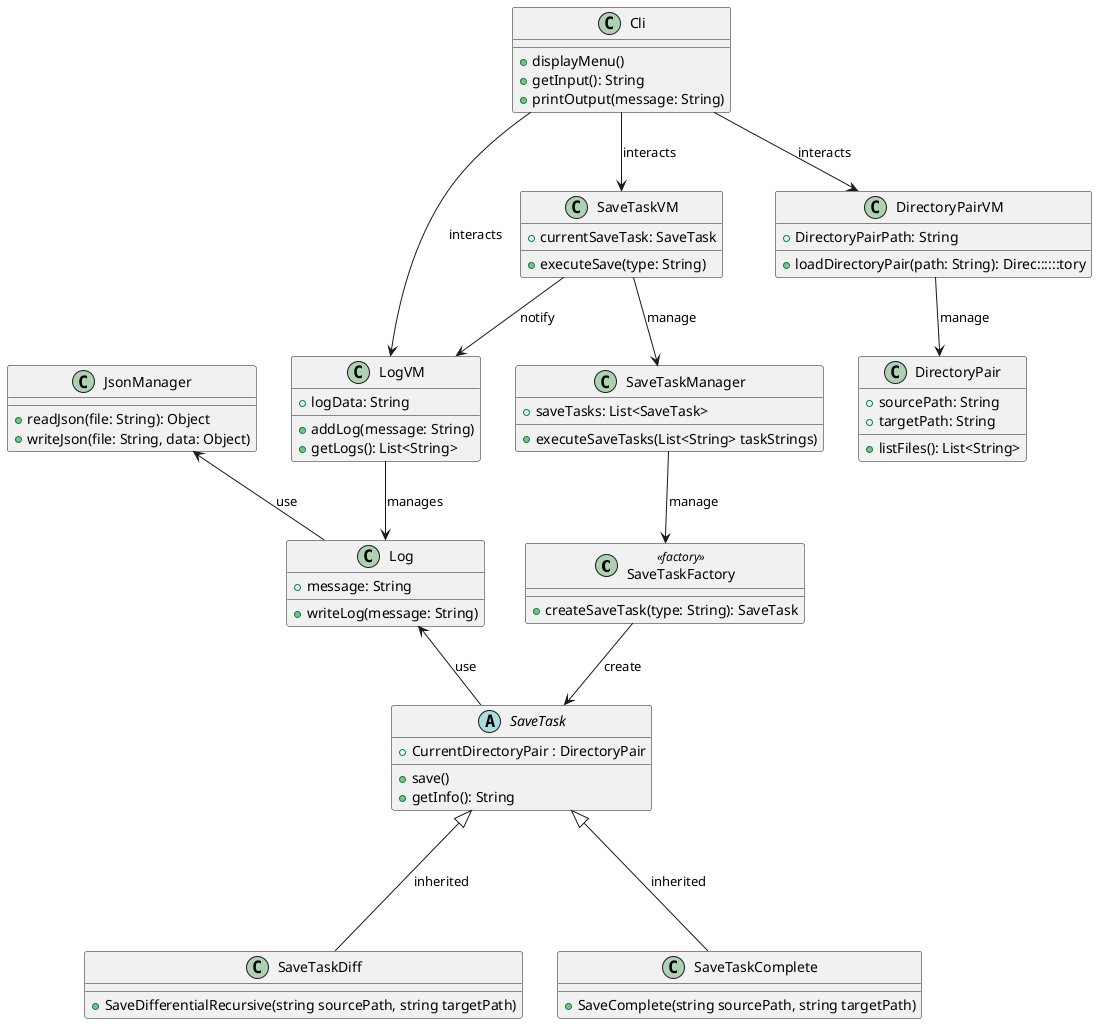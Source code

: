 @startuml
/' Model '/
class SaveTaskFactory <<factory>> {
    +createSaveTask(type: String): SaveTask
}

abstract class SaveTask {
    +CurrentDirectoryPair : DirectoryPair
    +save()
    +getInfo(): String
}

class SaveTaskDiff {
    +SaveDifferentialRecursive(string sourcePath, string targetPath)
}

class SaveTaskComplete {
    +SaveComplete(string sourcePath, string targetPath)
}

class DirectoryPair {
    +sourcePath: String
    +targetPath: String
    +listFiles(): List<String>
}

class SaveTaskManager{
    +saveTasks: List<SaveTask>
    +executeSaveTasks(List<String> taskStrings)
}

class Log {
    +message: String
    +writeLog(message: String)
}

class JsonManager {
    +readJson(file: String): Object
    +writeJson(file: String, data: Object)
}

/' ViewModel '/
class LogVM {
    +logData: String
    +addLog(message: String)
    +getLogs(): List<String>
}

class SaveTaskVM {
    +currentSaveTask: SaveTask
    +executeSave(type: String)
}

class DirectoryPairVM {
    +DirectoryPairPath: String
    +loadDirectoryPair(path: String): Direc::::::tory
}

/' View '/
class Cli {
    +displayMenu()
    +getInput(): String
    +printOutput(message: String)
}

/' Relations '/
SaveTaskFactory --> SaveTask : "create"
SaveTask <|--- SaveTaskDiff : "inherited"
SaveTask <|--- SaveTaskComplete : "inherited"

Log <-- SaveTask : "use"
JsonManager <-- Log : "use"

SaveTaskVM --> SaveTaskManager : "manage"
SaveTaskManager --> SaveTaskFactory : "manage"
SaveTaskVM --> LogVM : "notify"
DirectoryPairVM --> DirectoryPair : "manage"

LogVM --> Log : "manages"

Cli --> SaveTaskVM : "interacts"
Cli --> LogVM : "interacts"
Cli --> DirectoryPairVM : "interacts"
@enduml
